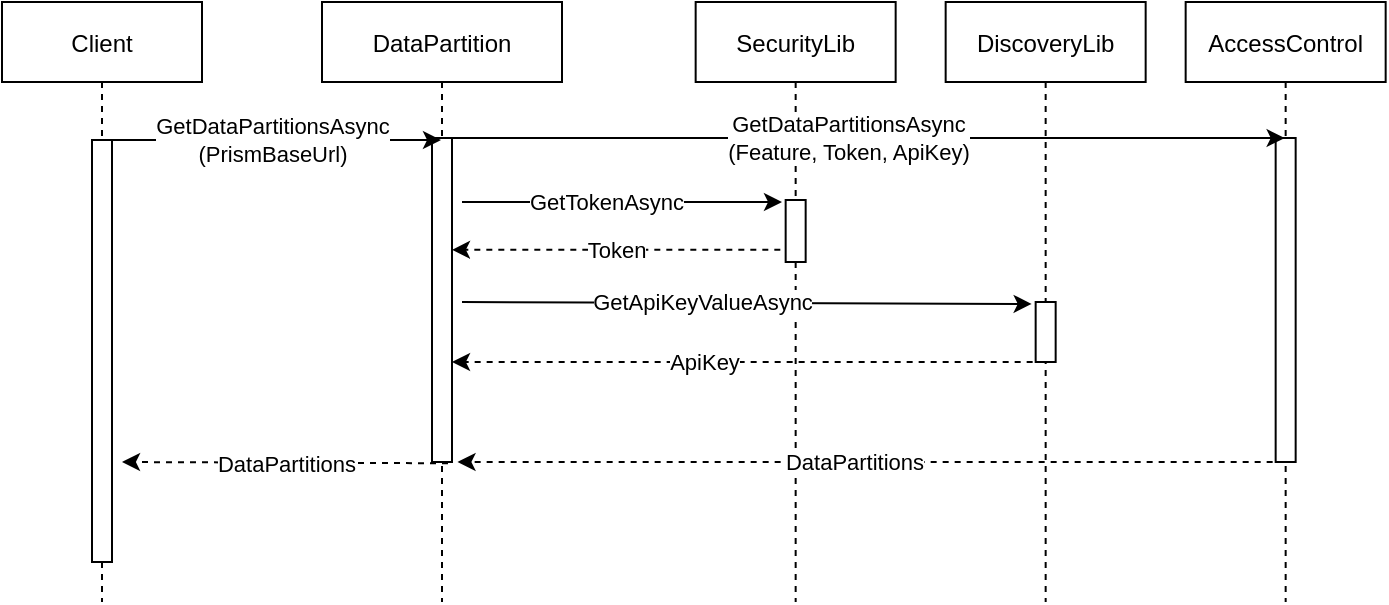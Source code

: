 <mxfile version="14.5.3" type="github">
  <diagram id="kgpKYQtTHZ0yAKxKKP6v" name="Page-1">
    <mxGraphModel dx="877" dy="520" grid="0" gridSize="10" guides="1" tooltips="1" connect="1" arrows="1" fold="1" page="1" pageScale="1" pageWidth="850" pageHeight="1100" background="#FFFFFF" math="0" shadow="0">
      <root>
        <mxCell id="0" />
        <mxCell id="1" parent="0" />
        <mxCell id="3nuBFxr9cyL0pnOWT2aG-1" value="Client" style="shape=umlLifeline;perimeter=lifelinePerimeter;container=1;collapsible=0;recursiveResize=0;rounded=0;shadow=0;strokeWidth=1;" parent="1" vertex="1">
          <mxGeometry x="120" y="80" width="100" height="300" as="geometry" />
        </mxCell>
        <mxCell id="3nuBFxr9cyL0pnOWT2aG-2" value="" style="points=[];perimeter=orthogonalPerimeter;rounded=0;shadow=0;strokeWidth=1;" parent="3nuBFxr9cyL0pnOWT2aG-1" vertex="1">
          <mxGeometry x="45" y="69" width="10" height="211" as="geometry" />
        </mxCell>
        <mxCell id="3nuBFxr9cyL0pnOWT2aG-5" value="DataPartition" style="shape=umlLifeline;perimeter=lifelinePerimeter;container=1;collapsible=0;recursiveResize=0;rounded=0;shadow=0;strokeWidth=1;" parent="1" vertex="1">
          <mxGeometry x="280" y="80" width="120" height="300" as="geometry" />
        </mxCell>
        <mxCell id="3nuBFxr9cyL0pnOWT2aG-6" value="" style="points=[];perimeter=orthogonalPerimeter;rounded=0;shadow=0;strokeWidth=1;" parent="3nuBFxr9cyL0pnOWT2aG-5" vertex="1">
          <mxGeometry x="55" y="68" width="10" height="162" as="geometry" />
        </mxCell>
        <mxCell id="2i6nV5qo1iMTa7Hclk_q-1" value="SecurityLib" style="shape=umlLifeline;perimeter=lifelinePerimeter;container=1;collapsible=0;recursiveResize=0;rounded=0;shadow=0;strokeWidth=1;" vertex="1" parent="1">
          <mxGeometry x="466.83" y="80" width="100" height="300" as="geometry" />
        </mxCell>
        <mxCell id="2i6nV5qo1iMTa7Hclk_q-2" value="" style="points=[];perimeter=orthogonalPerimeter;rounded=0;shadow=0;strokeWidth=1;" vertex="1" parent="2i6nV5qo1iMTa7Hclk_q-1">
          <mxGeometry x="45" y="99" width="10" height="31" as="geometry" />
        </mxCell>
        <mxCell id="2i6nV5qo1iMTa7Hclk_q-3" value="DiscoveryLib" style="shape=umlLifeline;perimeter=lifelinePerimeter;container=1;collapsible=0;recursiveResize=0;rounded=0;shadow=0;strokeWidth=1;" vertex="1" parent="1">
          <mxGeometry x="591.83" y="80" width="100" height="300" as="geometry" />
        </mxCell>
        <mxCell id="2i6nV5qo1iMTa7Hclk_q-4" value="" style="points=[];perimeter=orthogonalPerimeter;rounded=0;shadow=0;strokeWidth=1;" vertex="1" parent="2i6nV5qo1iMTa7Hclk_q-3">
          <mxGeometry x="45" y="150" width="10" height="30" as="geometry" />
        </mxCell>
        <mxCell id="2i6nV5qo1iMTa7Hclk_q-5" value="" style="endArrow=classic;html=1;" edge="1" parent="1">
          <mxGeometry relative="1" as="geometry">
            <mxPoint x="350" y="180" as="sourcePoint" />
            <mxPoint x="510" y="180" as="targetPoint" />
          </mxGeometry>
        </mxCell>
        <mxCell id="2i6nV5qo1iMTa7Hclk_q-6" value="GetTokenAsync" style="edgeLabel;resizable=0;html=1;align=center;verticalAlign=middle;" connectable="0" vertex="1" parent="2i6nV5qo1iMTa7Hclk_q-5">
          <mxGeometry relative="1" as="geometry">
            <mxPoint x="-8.33" as="offset" />
          </mxGeometry>
        </mxCell>
        <mxCell id="2i6nV5qo1iMTa7Hclk_q-7" value="" style="endArrow=classic;html=1;entryX=-0.2;entryY=0.033;entryDx=0;entryDy=0;entryPerimeter=0;" edge="1" parent="1" target="2i6nV5qo1iMTa7Hclk_q-4">
          <mxGeometry relative="1" as="geometry">
            <mxPoint x="350" y="230" as="sourcePoint" />
            <mxPoint x="600" y="230" as="targetPoint" />
          </mxGeometry>
        </mxCell>
        <mxCell id="2i6nV5qo1iMTa7Hclk_q-8" value="GetApiKeyValueAsync" style="edgeLabel;resizable=0;html=1;align=center;verticalAlign=middle;" connectable="0" vertex="1" parent="2i6nV5qo1iMTa7Hclk_q-7">
          <mxGeometry relative="1" as="geometry">
            <mxPoint x="-22.5" y="-0.5" as="offset" />
          </mxGeometry>
        </mxCell>
        <mxCell id="2i6nV5qo1iMTa7Hclk_q-11" value="" style="endArrow=classic;html=1;dashed=1;" edge="1" parent="1" source="2i6nV5qo1iMTa7Hclk_q-3" target="3nuBFxr9cyL0pnOWT2aG-6">
          <mxGeometry relative="1" as="geometry">
            <mxPoint x="440" y="140" as="sourcePoint" />
            <mxPoint x="360" y="260" as="targetPoint" />
            <Array as="points">
              <mxPoint x="400" y="260" />
            </Array>
          </mxGeometry>
        </mxCell>
        <mxCell id="2i6nV5qo1iMTa7Hclk_q-12" value="ApiKey" style="edgeLabel;resizable=0;html=1;align=center;verticalAlign=middle;" connectable="0" vertex="1" parent="2i6nV5qo1iMTa7Hclk_q-11">
          <mxGeometry relative="1" as="geometry">
            <mxPoint x="-23" as="offset" />
          </mxGeometry>
        </mxCell>
        <mxCell id="2i6nV5qo1iMTa7Hclk_q-14" value="" style="endArrow=classic;html=1;dashed=1;exitX=-0.267;exitY=0.803;exitDx=0;exitDy=0;exitPerimeter=0;" edge="1" parent="1" source="2i6nV5qo1iMTa7Hclk_q-2" target="3nuBFxr9cyL0pnOWT2aG-6">
          <mxGeometry relative="1" as="geometry">
            <mxPoint x="470" y="198" as="sourcePoint" />
            <mxPoint x="349" y="198" as="targetPoint" />
            <Array as="points" />
          </mxGeometry>
        </mxCell>
        <mxCell id="2i6nV5qo1iMTa7Hclk_q-15" value="Token" style="edgeLabel;resizable=0;html=1;align=center;verticalAlign=middle;" connectable="0" vertex="1" parent="2i6nV5qo1iMTa7Hclk_q-14">
          <mxGeometry relative="1" as="geometry" />
        </mxCell>
        <mxCell id="2i6nV5qo1iMTa7Hclk_q-18" value="" style="endArrow=classic;html=1;dashed=1;" edge="1" parent="1">
          <mxGeometry relative="1" as="geometry">
            <mxPoint x="343" y="310.64" as="sourcePoint" />
            <mxPoint x="180" y="310" as="targetPoint" />
            <Array as="points" />
          </mxGeometry>
        </mxCell>
        <mxCell id="2i6nV5qo1iMTa7Hclk_q-19" value="DataPartitions" style="edgeLabel;resizable=0;html=1;align=center;verticalAlign=middle;" connectable="0" vertex="1" parent="2i6nV5qo1iMTa7Hclk_q-18">
          <mxGeometry relative="1" as="geometry" />
        </mxCell>
        <mxCell id="2i6nV5qo1iMTa7Hclk_q-20" value="AccessControl" style="shape=umlLifeline;perimeter=lifelinePerimeter;container=1;collapsible=0;recursiveResize=0;rounded=0;shadow=0;strokeWidth=1;" vertex="1" parent="1">
          <mxGeometry x="711.83" y="80" width="100" height="300" as="geometry" />
        </mxCell>
        <mxCell id="2i6nV5qo1iMTa7Hclk_q-21" value="" style="points=[];perimeter=orthogonalPerimeter;rounded=0;shadow=0;strokeWidth=1;" vertex="1" parent="2i6nV5qo1iMTa7Hclk_q-20">
          <mxGeometry x="45" y="68" width="10" height="162" as="geometry" />
        </mxCell>
        <mxCell id="2i6nV5qo1iMTa7Hclk_q-22" value="" style="endArrow=classic;html=1;" edge="1" parent="1" source="3nuBFxr9cyL0pnOWT2aG-5" target="2i6nV5qo1iMTa7Hclk_q-20">
          <mxGeometry relative="1" as="geometry">
            <mxPoint x="350" y="280" as="sourcePoint" />
            <mxPoint x="470" y="290" as="targetPoint" />
            <Array as="points">
              <mxPoint x="425" y="148" />
              <mxPoint x="663" y="148" />
            </Array>
          </mxGeometry>
        </mxCell>
        <mxCell id="2i6nV5qo1iMTa7Hclk_q-23" value="GetDataPartitionsAsync&lt;br&gt;(Feature, Token, ApiKey)" style="edgeLabel;resizable=0;html=1;align=center;verticalAlign=middle;" connectable="0" vertex="1" parent="2i6nV5qo1iMTa7Hclk_q-22">
          <mxGeometry relative="1" as="geometry">
            <mxPoint x="-7.5" as="offset" />
          </mxGeometry>
        </mxCell>
        <mxCell id="2i6nV5qo1iMTa7Hclk_q-24" value="" style="endArrow=classic;html=1;dashed=1;" edge="1" parent="1" source="2i6nV5qo1iMTa7Hclk_q-20">
          <mxGeometry relative="1" as="geometry">
            <mxPoint x="602.25" y="310" as="sourcePoint" />
            <mxPoint x="347.75" y="310" as="targetPoint" />
            <Array as="points">
              <mxPoint x="402.75" y="310" />
            </Array>
          </mxGeometry>
        </mxCell>
        <mxCell id="2i6nV5qo1iMTa7Hclk_q-25" value="DataPartitions" style="edgeLabel;resizable=0;html=1;align=center;verticalAlign=middle;" connectable="0" vertex="1" parent="2i6nV5qo1iMTa7Hclk_q-24">
          <mxGeometry relative="1" as="geometry">
            <mxPoint x="-8.66" as="offset" />
          </mxGeometry>
        </mxCell>
        <mxCell id="2i6nV5qo1iMTa7Hclk_q-26" value="" style="endArrow=classic;html=1;" edge="1" parent="1" target="3nuBFxr9cyL0pnOWT2aG-5">
          <mxGeometry relative="1" as="geometry">
            <mxPoint x="170" y="149" as="sourcePoint" />
            <mxPoint x="300" y="160" as="targetPoint" />
            <Array as="points">
              <mxPoint x="331" y="149" />
            </Array>
          </mxGeometry>
        </mxCell>
        <mxCell id="2i6nV5qo1iMTa7Hclk_q-27" value="GetDataPartitionsAsync&lt;br&gt;(PrismBaseUrl)" style="edgeLabel;resizable=0;html=1;align=center;verticalAlign=middle;" connectable="0" vertex="1" parent="2i6nV5qo1iMTa7Hclk_q-26">
          <mxGeometry relative="1" as="geometry" />
        </mxCell>
      </root>
    </mxGraphModel>
  </diagram>
</mxfile>
